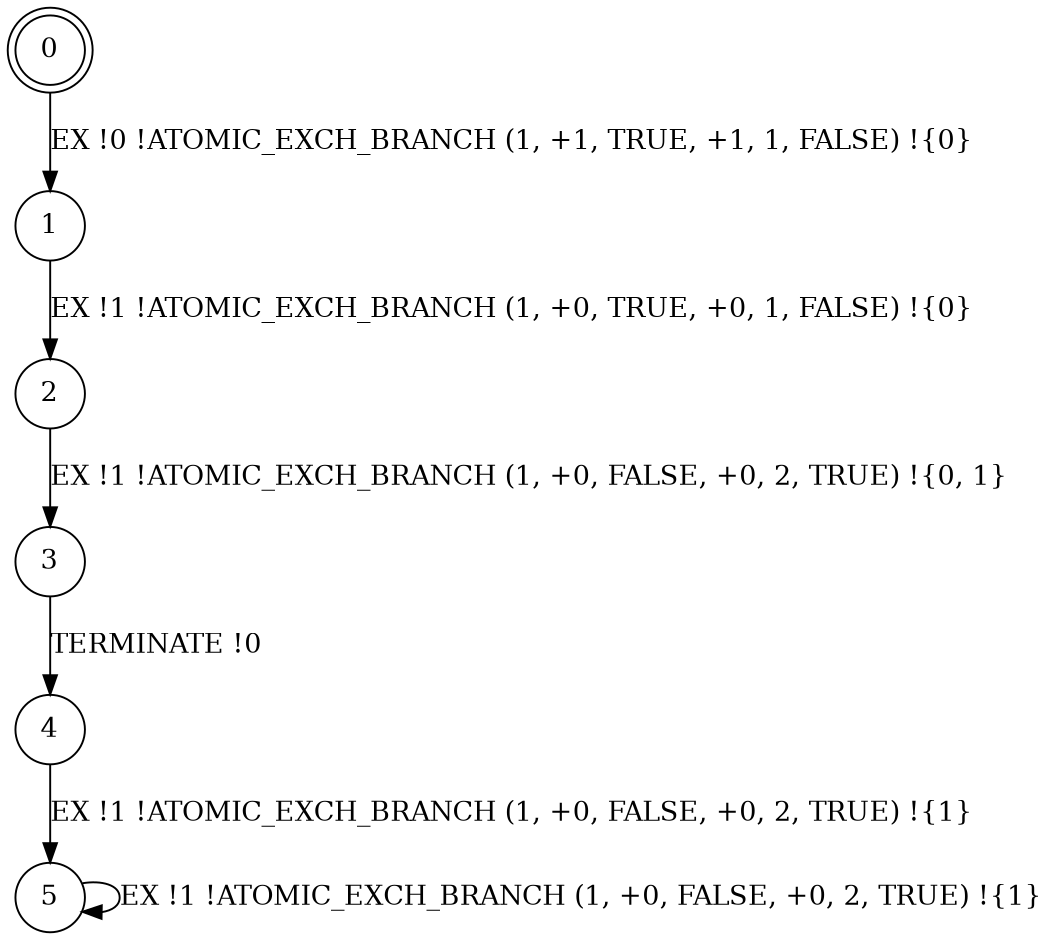 digraph BCG {
size = "7, 10.5";
center = TRUE;
node [shape = circle];
0 [peripheries = 2];
0 -> 1 [label = "EX !0 !ATOMIC_EXCH_BRANCH (1, +1, TRUE, +1, 1, FALSE) !{0}"];
1 -> 2 [label = "EX !1 !ATOMIC_EXCH_BRANCH (1, +0, TRUE, +0, 1, FALSE) !{0}"];
2 -> 3 [label = "EX !1 !ATOMIC_EXCH_BRANCH (1, +0, FALSE, +0, 2, TRUE) !{0, 1}"];
3 -> 4 [label = "TERMINATE !0"];
4 -> 5 [label = "EX !1 !ATOMIC_EXCH_BRANCH (1, +0, FALSE, +0, 2, TRUE) !{1}"];
5 -> 5 [label = "EX !1 !ATOMIC_EXCH_BRANCH (1, +0, FALSE, +0, 2, TRUE) !{1}"];
}
